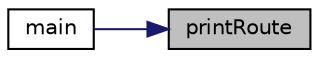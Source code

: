 digraph "printRoute"
{
 // LATEX_PDF_SIZE
  edge [fontname="Helvetica",fontsize="10",labelfontname="Helvetica",labelfontsize="10"];
  node [fontname="Helvetica",fontsize="10",shape=record];
  rankdir="RL";
  Node1 [label="printRoute",height=0.2,width=0.4,color="black", fillcolor="grey75", style="filled", fontcolor="black",tooltip="Prints the route."];
  Node1 -> Node2 [dir="back",color="midnightblue",fontsize="10",style="solid",fontname="Helvetica"];
  Node2 [label="main",height=0.2,width=0.4,color="black", fillcolor="white", style="filled",URL="$traveling_8cpp.html#a3c04138a5bfe5d72780bb7e82a18e627",tooltip=" "];
}
